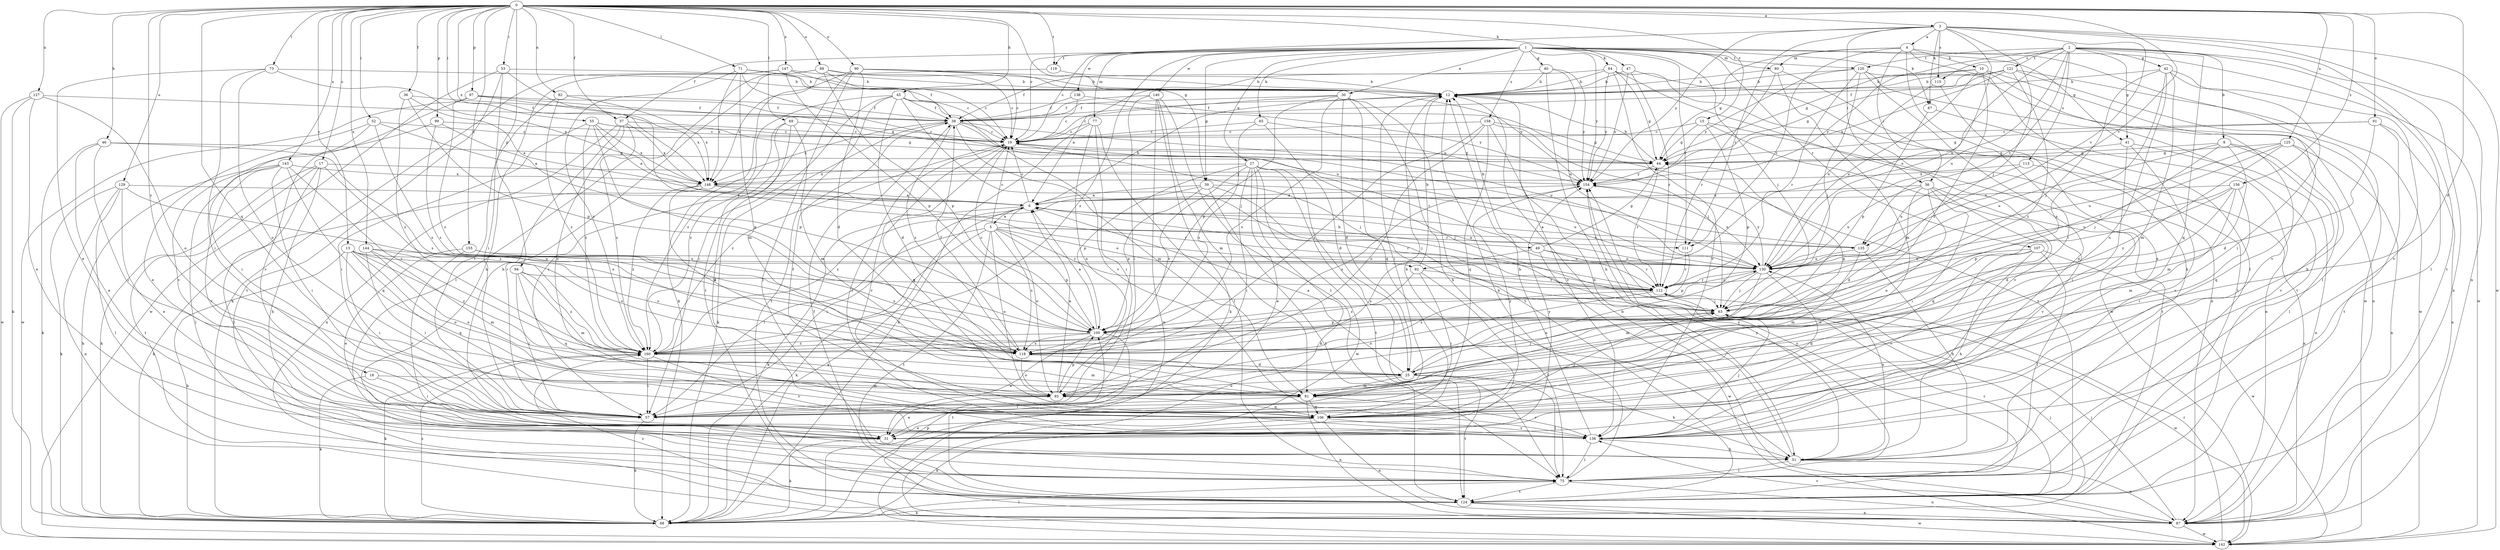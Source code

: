 strict digraph  {
0;
1;
2;
3;
4;
5;
6;
8;
10;
12;
13;
15;
17;
18;
19;
25;
27;
30;
31;
36;
37;
38;
39;
40;
41;
42;
44;
45;
46;
47;
49;
51;
52;
53;
55;
56;
57;
63;
64;
65;
67;
68;
69;
71;
73;
75;
77;
80;
81;
82;
87;
88;
90;
91;
92;
93;
94;
97;
99;
100;
106;
107;
111;
112;
113;
115;
118;
119;
120;
121;
124;
125;
127;
129;
130;
135;
136;
138;
140;
142;
143;
144;
147;
148;
154;
155;
156;
158;
160;
0 -> 3  [label=a];
0 -> 13  [label=c];
0 -> 15  [label=c];
0 -> 17  [label=c];
0 -> 18  [label=c];
0 -> 25  [label=d];
0 -> 36  [label=f];
0 -> 37  [label=f];
0 -> 39  [label=g];
0 -> 45  [label=h];
0 -> 46  [label=h];
0 -> 47  [label=h];
0 -> 52  [label=i];
0 -> 53  [label=i];
0 -> 55  [label=i];
0 -> 69  [label=l];
0 -> 71  [label=l];
0 -> 73  [label=l];
0 -> 82  [label=n];
0 -> 88  [label=o];
0 -> 90  [label=o];
0 -> 91  [label=o];
0 -> 94  [label=p];
0 -> 97  [label=p];
0 -> 99  [label=p];
0 -> 106  [label=q];
0 -> 119  [label=t];
0 -> 125  [label=u];
0 -> 127  [label=u];
0 -> 129  [label=u];
0 -> 135  [label=v];
0 -> 143  [label=x];
0 -> 144  [label=x];
0 -> 147  [label=x];
0 -> 148  [label=x];
0 -> 155  [label=z];
0 -> 156  [label=z];
1 -> 19  [label=c];
1 -> 27  [label=e];
1 -> 30  [label=e];
1 -> 37  [label=f];
1 -> 39  [label=g];
1 -> 40  [label=g];
1 -> 41  [label=g];
1 -> 63  [label=j];
1 -> 64  [label=k];
1 -> 65  [label=k];
1 -> 67  [label=k];
1 -> 77  [label=m];
1 -> 80  [label=m];
1 -> 107  [label=r];
1 -> 111  [label=r];
1 -> 119  [label=t];
1 -> 120  [label=t];
1 -> 138  [label=w];
1 -> 140  [label=w];
1 -> 142  [label=w];
1 -> 154  [label=y];
1 -> 158  [label=z];
1 -> 160  [label=z];
2 -> 8  [label=b];
2 -> 41  [label=g];
2 -> 42  [label=g];
2 -> 44  [label=g];
2 -> 75  [label=l];
2 -> 87  [label=n];
2 -> 92  [label=o];
2 -> 106  [label=q];
2 -> 113  [label=s];
2 -> 115  [label=s];
2 -> 120  [label=t];
2 -> 121  [label=t];
2 -> 130  [label=u];
2 -> 135  [label=v];
3 -> 4  [label=a];
3 -> 19  [label=c];
3 -> 56  [label=i];
3 -> 63  [label=j];
3 -> 67  [label=k];
3 -> 87  [label=n];
3 -> 111  [label=r];
3 -> 115  [label=s];
3 -> 124  [label=t];
3 -> 130  [label=u];
3 -> 135  [label=v];
3 -> 142  [label=w];
3 -> 154  [label=y];
4 -> 10  [label=b];
4 -> 44  [label=g];
4 -> 56  [label=i];
4 -> 57  [label=i];
4 -> 75  [label=l];
4 -> 80  [label=m];
4 -> 111  [label=r];
4 -> 142  [label=w];
5 -> 19  [label=c];
5 -> 57  [label=i];
5 -> 68  [label=k];
5 -> 92  [label=o];
5 -> 93  [label=o];
5 -> 100  [label=p];
5 -> 111  [label=r];
5 -> 112  [label=r];
5 -> 118  [label=s];
5 -> 124  [label=t];
5 -> 135  [label=v];
6 -> 5  [label=a];
6 -> 12  [label=b];
6 -> 19  [label=c];
6 -> 49  [label=h];
6 -> 57  [label=i];
6 -> 68  [label=k];
6 -> 93  [label=o];
6 -> 112  [label=r];
8 -> 44  [label=g];
8 -> 63  [label=j];
8 -> 75  [label=l];
8 -> 81  [label=m];
8 -> 130  [label=u];
8 -> 136  [label=v];
10 -> 12  [label=b];
10 -> 51  [label=h];
10 -> 130  [label=u];
10 -> 136  [label=v];
10 -> 154  [label=y];
10 -> 160  [label=z];
12 -> 38  [label=f];
12 -> 57  [label=i];
13 -> 57  [label=i];
13 -> 68  [label=k];
13 -> 93  [label=o];
13 -> 106  [label=q];
13 -> 118  [label=s];
13 -> 130  [label=u];
13 -> 160  [label=z];
15 -> 19  [label=c];
15 -> 44  [label=g];
15 -> 100  [label=p];
15 -> 124  [label=t];
15 -> 136  [label=v];
17 -> 51  [label=h];
17 -> 68  [label=k];
17 -> 75  [label=l];
17 -> 124  [label=t];
17 -> 154  [label=y];
17 -> 160  [label=z];
18 -> 57  [label=i];
18 -> 68  [label=k];
18 -> 81  [label=m];
19 -> 44  [label=g];
19 -> 63  [label=j];
19 -> 106  [label=q];
19 -> 136  [label=v];
19 -> 160  [label=z];
25 -> 6  [label=a];
25 -> 51  [label=h];
25 -> 63  [label=j];
25 -> 75  [label=l];
25 -> 81  [label=m];
25 -> 93  [label=o];
25 -> 124  [label=t];
27 -> 31  [label=e];
27 -> 57  [label=i];
27 -> 63  [label=j];
27 -> 68  [label=k];
27 -> 75  [label=l];
27 -> 100  [label=p];
27 -> 118  [label=s];
27 -> 124  [label=t];
27 -> 142  [label=w];
27 -> 148  [label=x];
30 -> 19  [label=c];
30 -> 25  [label=d];
30 -> 38  [label=f];
30 -> 51  [label=h];
30 -> 100  [label=p];
30 -> 106  [label=q];
30 -> 118  [label=s];
30 -> 124  [label=t];
31 -> 12  [label=b];
31 -> 68  [label=k];
31 -> 154  [label=y];
36 -> 6  [label=a];
36 -> 38  [label=f];
36 -> 100  [label=p];
36 -> 160  [label=z];
37 -> 19  [label=c];
37 -> 57  [label=i];
37 -> 87  [label=n];
37 -> 93  [label=o];
37 -> 148  [label=x];
37 -> 160  [label=z];
38 -> 19  [label=c];
38 -> 68  [label=k];
38 -> 81  [label=m];
38 -> 112  [label=r];
38 -> 118  [label=s];
38 -> 130  [label=u];
38 -> 148  [label=x];
39 -> 6  [label=a];
39 -> 63  [label=j];
39 -> 100  [label=p];
39 -> 124  [label=t];
39 -> 130  [label=u];
39 -> 160  [label=z];
40 -> 6  [label=a];
40 -> 12  [label=b];
40 -> 51  [label=h];
40 -> 130  [label=u];
40 -> 154  [label=y];
41 -> 44  [label=g];
41 -> 57  [label=i];
41 -> 87  [label=n];
41 -> 136  [label=v];
42 -> 12  [label=b];
42 -> 57  [label=i];
42 -> 63  [label=j];
42 -> 81  [label=m];
42 -> 93  [label=o];
42 -> 118  [label=s];
42 -> 136  [label=v];
44 -> 12  [label=b];
44 -> 112  [label=r];
44 -> 154  [label=y];
45 -> 25  [label=d];
45 -> 38  [label=f];
45 -> 57  [label=i];
45 -> 63  [label=j];
45 -> 124  [label=t];
45 -> 136  [label=v];
45 -> 154  [label=y];
45 -> 160  [label=z];
46 -> 31  [label=e];
46 -> 44  [label=g];
46 -> 57  [label=i];
46 -> 68  [label=k];
46 -> 118  [label=s];
47 -> 12  [label=b];
47 -> 51  [label=h];
47 -> 112  [label=r];
47 -> 154  [label=y];
49 -> 12  [label=b];
49 -> 44  [label=g];
49 -> 112  [label=r];
49 -> 118  [label=s];
49 -> 130  [label=u];
49 -> 142  [label=w];
51 -> 12  [label=b];
51 -> 75  [label=l];
51 -> 87  [label=n];
51 -> 130  [label=u];
51 -> 154  [label=y];
52 -> 6  [label=a];
52 -> 19  [label=c];
52 -> 31  [label=e];
52 -> 57  [label=i];
52 -> 118  [label=s];
53 -> 12  [label=b];
53 -> 57  [label=i];
53 -> 112  [label=r];
53 -> 124  [label=t];
53 -> 142  [label=w];
55 -> 6  [label=a];
55 -> 19  [label=c];
55 -> 44  [label=g];
55 -> 57  [label=i];
55 -> 100  [label=p];
55 -> 148  [label=x];
55 -> 160  [label=z];
56 -> 6  [label=a];
56 -> 25  [label=d];
56 -> 57  [label=i];
56 -> 93  [label=o];
56 -> 106  [label=q];
56 -> 130  [label=u];
56 -> 136  [label=v];
57 -> 68  [label=k];
63 -> 100  [label=p];
63 -> 142  [label=w];
64 -> 12  [label=b];
64 -> 38  [label=f];
64 -> 44  [label=g];
64 -> 87  [label=n];
64 -> 136  [label=v];
64 -> 142  [label=w];
64 -> 154  [label=y];
65 -> 19  [label=c];
65 -> 25  [label=d];
65 -> 118  [label=s];
65 -> 154  [label=y];
67 -> 87  [label=n];
67 -> 100  [label=p];
68 -> 6  [label=a];
68 -> 63  [label=j];
68 -> 75  [label=l];
68 -> 160  [label=z];
69 -> 19  [label=c];
69 -> 57  [label=i];
69 -> 81  [label=m];
69 -> 136  [label=v];
69 -> 160  [label=z];
71 -> 12  [label=b];
71 -> 19  [label=c];
71 -> 81  [label=m];
71 -> 130  [label=u];
71 -> 148  [label=x];
71 -> 160  [label=z];
73 -> 12  [label=b];
73 -> 31  [label=e];
73 -> 57  [label=i];
73 -> 93  [label=o];
73 -> 148  [label=x];
75 -> 12  [label=b];
75 -> 87  [label=n];
75 -> 124  [label=t];
75 -> 154  [label=y];
77 -> 19  [label=c];
77 -> 57  [label=i];
77 -> 68  [label=k];
77 -> 75  [label=l];
77 -> 93  [label=o];
80 -> 12  [label=b];
80 -> 81  [label=m];
80 -> 112  [label=r];
80 -> 124  [label=t];
81 -> 57  [label=i];
81 -> 87  [label=n];
81 -> 106  [label=q];
81 -> 136  [label=v];
82 -> 38  [label=f];
82 -> 57  [label=i];
82 -> 148  [label=x];
82 -> 160  [label=z];
87 -> 12  [label=b];
87 -> 63  [label=j];
87 -> 100  [label=p];
87 -> 136  [label=v];
87 -> 142  [label=w];
87 -> 160  [label=z];
88 -> 12  [label=b];
88 -> 19  [label=c];
88 -> 38  [label=f];
88 -> 51  [label=h];
88 -> 75  [label=l];
88 -> 100  [label=p];
90 -> 12  [label=b];
90 -> 19  [label=c];
90 -> 25  [label=d];
90 -> 68  [label=k];
90 -> 75  [label=l];
90 -> 124  [label=t];
90 -> 154  [label=y];
91 -> 19  [label=c];
91 -> 25  [label=d];
91 -> 44  [label=g];
91 -> 87  [label=n];
91 -> 124  [label=t];
92 -> 12  [label=b];
92 -> 57  [label=i];
92 -> 75  [label=l];
92 -> 112  [label=r];
92 -> 160  [label=z];
93 -> 6  [label=a];
93 -> 31  [label=e];
93 -> 100  [label=p];
93 -> 106  [label=q];
94 -> 57  [label=i];
94 -> 81  [label=m];
94 -> 106  [label=q];
94 -> 112  [label=r];
94 -> 160  [label=z];
97 -> 38  [label=f];
97 -> 44  [label=g];
97 -> 118  [label=s];
97 -> 136  [label=v];
97 -> 142  [label=w];
97 -> 148  [label=x];
99 -> 19  [label=c];
99 -> 100  [label=p];
99 -> 118  [label=s];
99 -> 136  [label=v];
100 -> 6  [label=a];
100 -> 19  [label=c];
100 -> 31  [label=e];
100 -> 118  [label=s];
100 -> 124  [label=t];
100 -> 160  [label=z];
106 -> 31  [label=e];
106 -> 38  [label=f];
106 -> 63  [label=j];
106 -> 68  [label=k];
106 -> 87  [label=n];
106 -> 136  [label=v];
106 -> 154  [label=y];
107 -> 51  [label=h];
107 -> 75  [label=l];
107 -> 93  [label=o];
107 -> 130  [label=u];
107 -> 136  [label=v];
107 -> 142  [label=w];
111 -> 100  [label=p];
111 -> 112  [label=r];
112 -> 63  [label=j];
112 -> 93  [label=o];
112 -> 118  [label=s];
112 -> 130  [label=u];
113 -> 87  [label=n];
113 -> 130  [label=u];
113 -> 148  [label=x];
115 -> 31  [label=e];
115 -> 130  [label=u];
118 -> 25  [label=d];
118 -> 38  [label=f];
118 -> 93  [label=o];
119 -> 12  [label=b];
119 -> 148  [label=x];
120 -> 12  [label=b];
120 -> 31  [label=e];
120 -> 63  [label=j];
120 -> 87  [label=n];
120 -> 112  [label=r];
120 -> 124  [label=t];
120 -> 154  [label=y];
121 -> 12  [label=b];
121 -> 38  [label=f];
121 -> 44  [label=g];
121 -> 75  [label=l];
121 -> 142  [label=w];
121 -> 148  [label=x];
121 -> 160  [label=z];
124 -> 38  [label=f];
124 -> 68  [label=k];
124 -> 87  [label=n];
124 -> 112  [label=r];
124 -> 142  [label=w];
124 -> 154  [label=y];
125 -> 44  [label=g];
125 -> 87  [label=n];
125 -> 106  [label=q];
125 -> 112  [label=r];
125 -> 130  [label=u];
125 -> 160  [label=z];
127 -> 31  [label=e];
127 -> 38  [label=f];
127 -> 68  [label=k];
127 -> 93  [label=o];
127 -> 142  [label=w];
129 -> 6  [label=a];
129 -> 31  [label=e];
129 -> 68  [label=k];
129 -> 75  [label=l];
129 -> 87  [label=n];
129 -> 118  [label=s];
130 -> 6  [label=a];
130 -> 63  [label=j];
130 -> 81  [label=m];
130 -> 93  [label=o];
130 -> 106  [label=q];
130 -> 112  [label=r];
130 -> 154  [label=y];
135 -> 6  [label=a];
135 -> 19  [label=c];
135 -> 51  [label=h];
135 -> 81  [label=m];
135 -> 130  [label=u];
136 -> 12  [label=b];
136 -> 19  [label=c];
136 -> 51  [label=h];
136 -> 63  [label=j];
136 -> 75  [label=l];
138 -> 19  [label=c];
138 -> 38  [label=f];
138 -> 124  [label=t];
140 -> 38  [label=f];
140 -> 57  [label=i];
140 -> 68  [label=k];
140 -> 75  [label=l];
140 -> 81  [label=m];
140 -> 142  [label=w];
142 -> 112  [label=r];
143 -> 57  [label=i];
143 -> 68  [label=k];
143 -> 75  [label=l];
143 -> 106  [label=q];
143 -> 136  [label=v];
143 -> 148  [label=x];
143 -> 160  [label=z];
144 -> 57  [label=i];
144 -> 81  [label=m];
144 -> 93  [label=o];
144 -> 118  [label=s];
144 -> 130  [label=u];
147 -> 12  [label=b];
147 -> 19  [label=c];
147 -> 51  [label=h];
147 -> 68  [label=k];
147 -> 100  [label=p];
148 -> 6  [label=a];
148 -> 25  [label=d];
148 -> 68  [label=k];
148 -> 112  [label=r];
148 -> 160  [label=z];
154 -> 6  [label=a];
154 -> 118  [label=s];
154 -> 130  [label=u];
155 -> 31  [label=e];
155 -> 118  [label=s];
155 -> 130  [label=u];
155 -> 136  [label=v];
156 -> 6  [label=a];
156 -> 25  [label=d];
156 -> 57  [label=i];
156 -> 81  [label=m];
156 -> 100  [label=p];
156 -> 130  [label=u];
158 -> 19  [label=c];
158 -> 44  [label=g];
158 -> 63  [label=j];
158 -> 93  [label=o];
158 -> 106  [label=q];
158 -> 118  [label=s];
158 -> 136  [label=v];
160 -> 44  [label=g];
160 -> 57  [label=i];
160 -> 68  [label=k];
160 -> 81  [label=m];
160 -> 136  [label=v];
}
